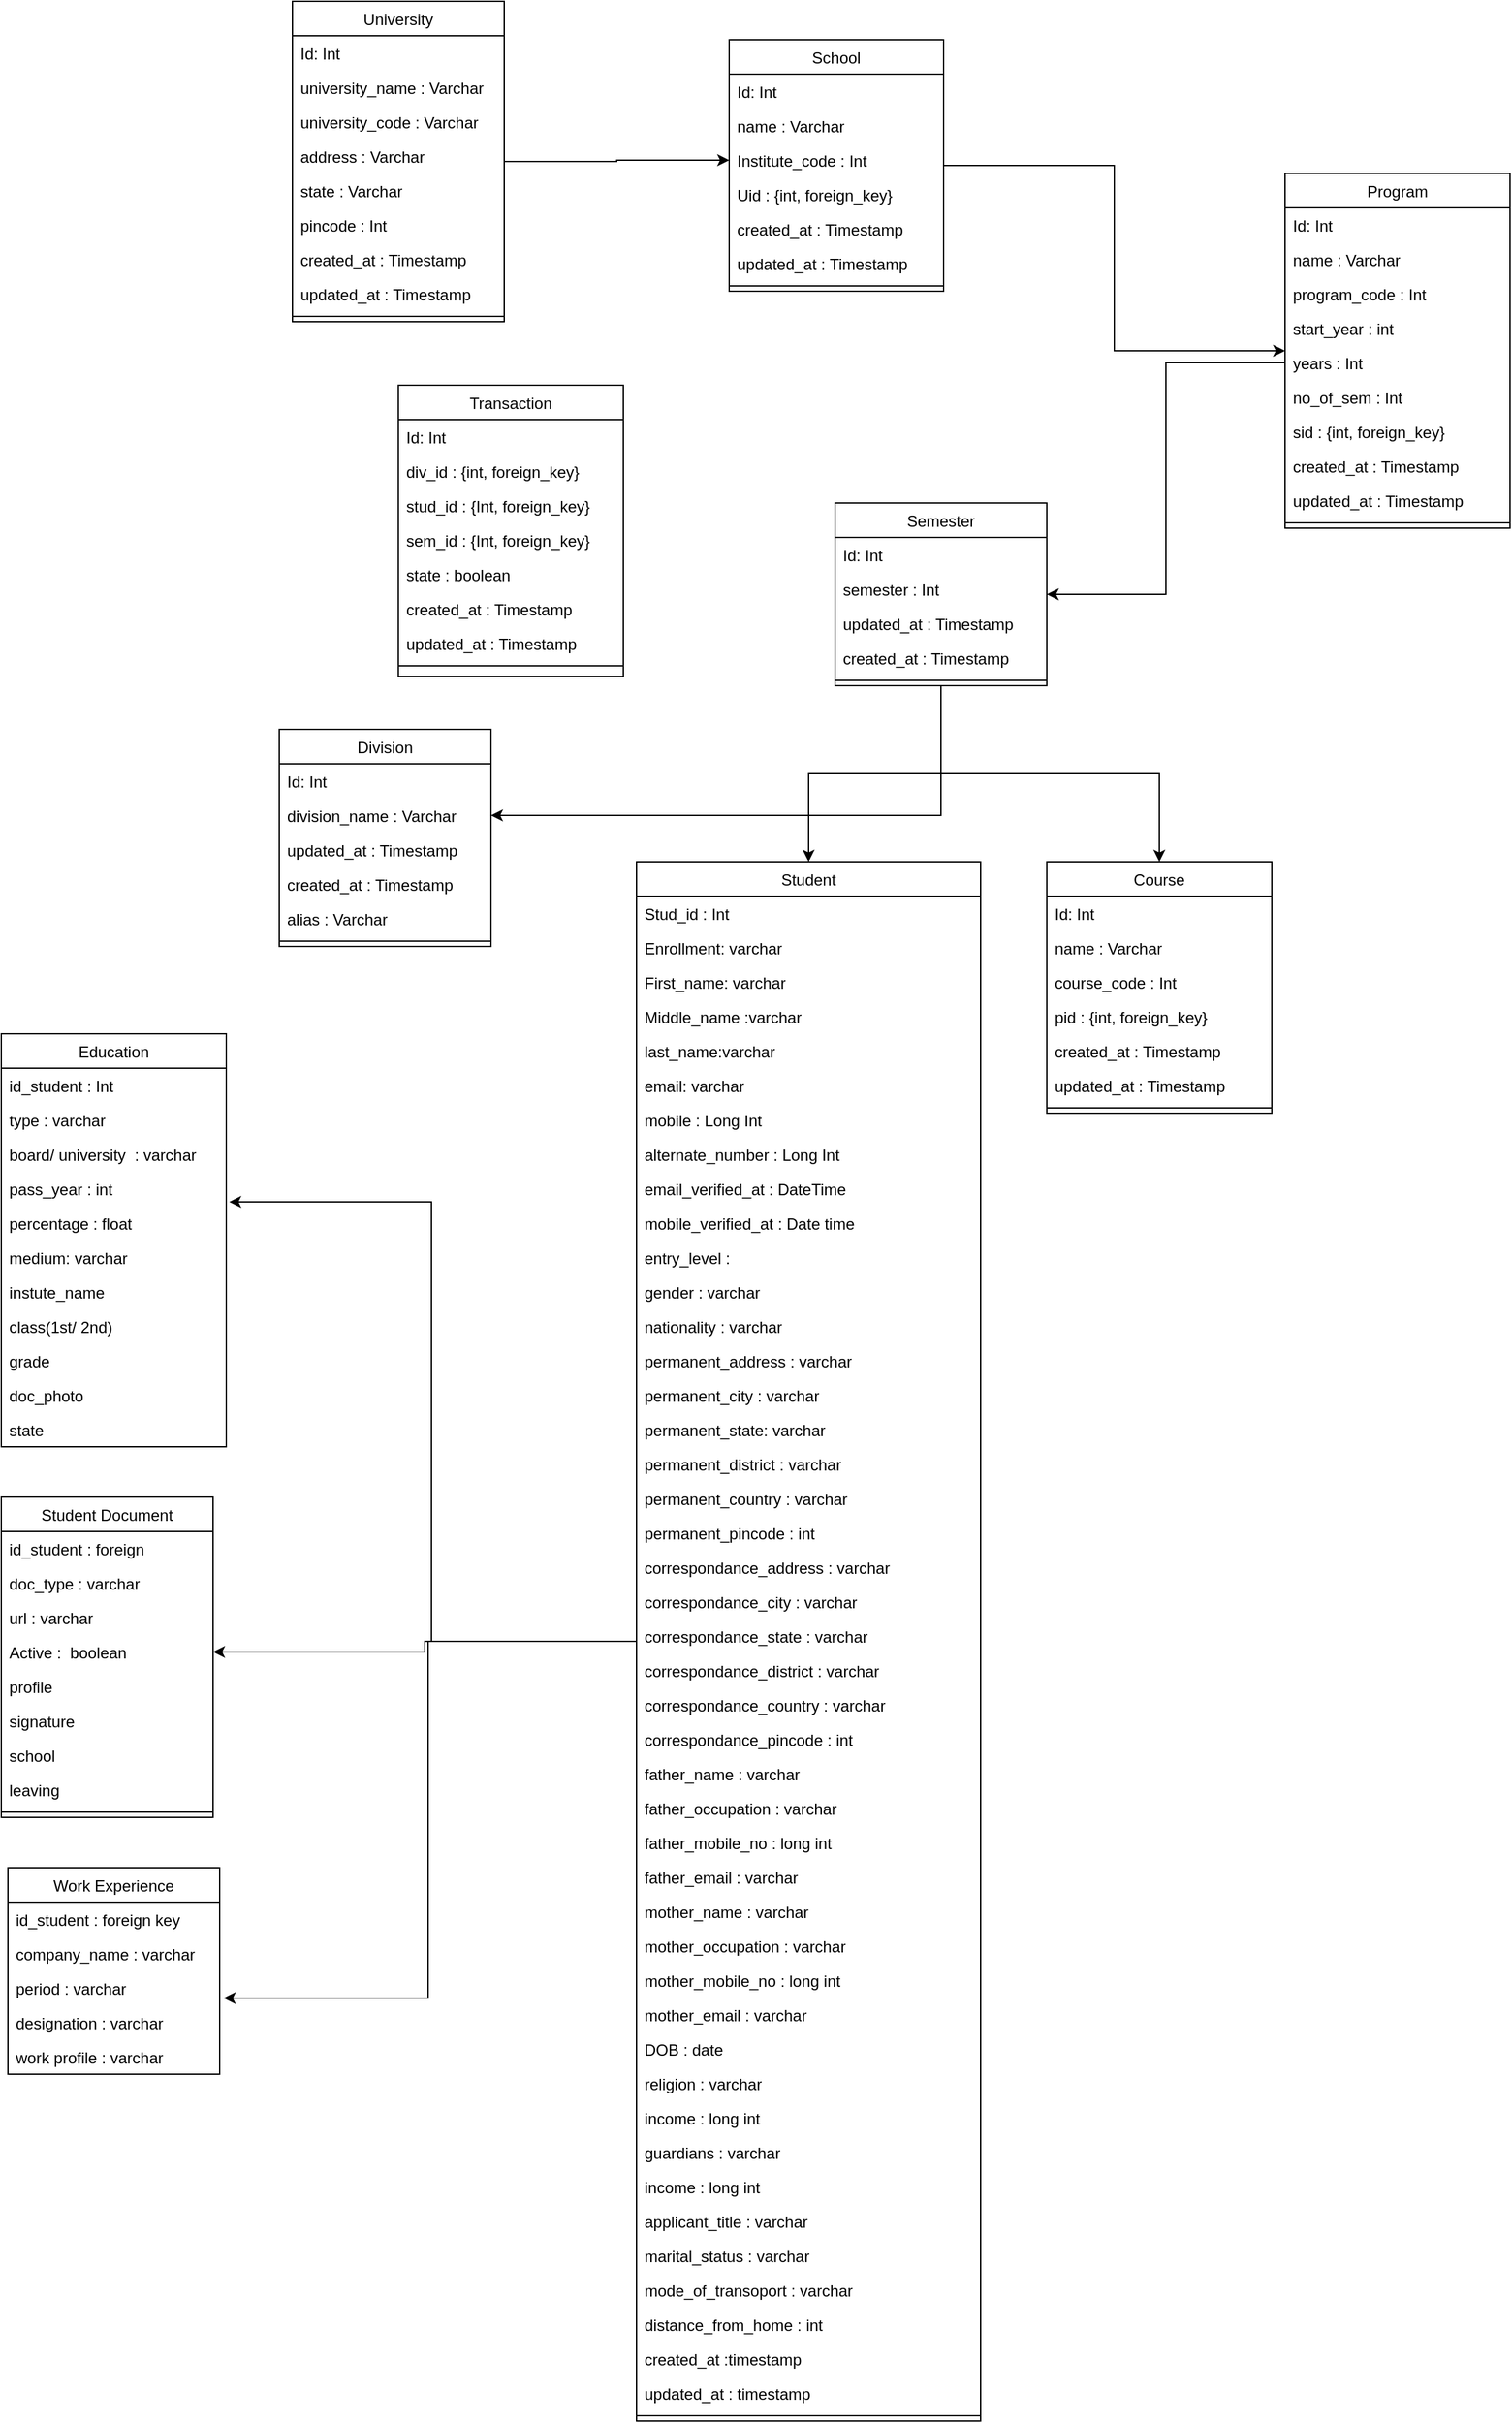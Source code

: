 <mxfile version="21.2.1" type="github">
  <diagram id="C5RBs43oDa-KdzZeNtuy" name="Page-1">
    <mxGraphModel dx="1932" dy="592" grid="1" gridSize="10" guides="1" tooltips="1" connect="1" arrows="1" fold="1" page="1" pageScale="1" pageWidth="827" pageHeight="1169" math="0" shadow="0">
      <root>
        <mxCell id="WIyWlLk6GJQsqaUBKTNV-0" />
        <mxCell id="WIyWlLk6GJQsqaUBKTNV-1" parent="WIyWlLk6GJQsqaUBKTNV-0" />
        <mxCell id="jzSBc3U49p7YeS92Y_gd-18" style="edgeStyle=orthogonalEdgeStyle;rounded=0;orthogonalLoop=1;jettySize=auto;html=1;entryX=0;entryY=0.5;entryDx=0;entryDy=0;" parent="WIyWlLk6GJQsqaUBKTNV-1" source="jzSBc3U49p7YeS92Y_gd-0" target="jzSBc3U49p7YeS92Y_gd-13" edge="1">
          <mxGeometry relative="1" as="geometry" />
        </mxCell>
        <mxCell id="jzSBc3U49p7YeS92Y_gd-0" value="University" style="swimlane;fontStyle=0;align=center;verticalAlign=top;childLayout=stackLayout;horizontal=1;startSize=26;horizontalStack=0;resizeParent=1;resizeLast=0;collapsible=1;marginBottom=0;rounded=0;shadow=0;strokeWidth=1;" parent="WIyWlLk6GJQsqaUBKTNV-1" vertex="1">
          <mxGeometry x="-10" y="60" width="160" height="242" as="geometry">
            <mxRectangle x="220" y="120" width="160" height="26" as="alternateBounds" />
          </mxGeometry>
        </mxCell>
        <mxCell id="jzSBc3U49p7YeS92Y_gd-1" value="Id: Int" style="text;align=left;verticalAlign=top;spacingLeft=4;spacingRight=4;overflow=hidden;rotatable=0;points=[[0,0.5],[1,0.5]];portConstraint=eastwest;" parent="jzSBc3U49p7YeS92Y_gd-0" vertex="1">
          <mxGeometry y="26" width="160" height="26" as="geometry" />
        </mxCell>
        <mxCell id="jzSBc3U49p7YeS92Y_gd-2" value="university_name : Varchar" style="text;align=left;verticalAlign=top;spacingLeft=4;spacingRight=4;overflow=hidden;rotatable=0;points=[[0,0.5],[1,0.5]];portConstraint=eastwest;rounded=0;shadow=0;html=0;" parent="jzSBc3U49p7YeS92Y_gd-0" vertex="1">
          <mxGeometry y="52" width="160" height="26" as="geometry" />
        </mxCell>
        <mxCell id="jzSBc3U49p7YeS92Y_gd-3" value="university_code : Varchar" style="text;align=left;verticalAlign=top;spacingLeft=4;spacingRight=4;overflow=hidden;rotatable=0;points=[[0,0.5],[1,0.5]];portConstraint=eastwest;rounded=0;shadow=0;html=0;" parent="jzSBc3U49p7YeS92Y_gd-0" vertex="1">
          <mxGeometry y="78" width="160" height="26" as="geometry" />
        </mxCell>
        <mxCell id="jzSBc3U49p7YeS92Y_gd-4" value="address : Varchar" style="text;align=left;verticalAlign=top;spacingLeft=4;spacingRight=4;overflow=hidden;rotatable=0;points=[[0,0.5],[1,0.5]];portConstraint=eastwest;rounded=0;shadow=0;html=0;" parent="jzSBc3U49p7YeS92Y_gd-0" vertex="1">
          <mxGeometry y="104" width="160" height="26" as="geometry" />
        </mxCell>
        <mxCell id="jzSBc3U49p7YeS92Y_gd-5" value="state : Varchar" style="text;align=left;verticalAlign=top;spacingLeft=4;spacingRight=4;overflow=hidden;rotatable=0;points=[[0,0.5],[1,0.5]];portConstraint=eastwest;" parent="jzSBc3U49p7YeS92Y_gd-0" vertex="1">
          <mxGeometry y="130" width="160" height="26" as="geometry" />
        </mxCell>
        <mxCell id="jzSBc3U49p7YeS92Y_gd-6" value="pincode : Int" style="text;align=left;verticalAlign=top;spacingLeft=4;spacingRight=4;overflow=hidden;rotatable=0;points=[[0,0.5],[1,0.5]];portConstraint=eastwest;" parent="jzSBc3U49p7YeS92Y_gd-0" vertex="1">
          <mxGeometry y="156" width="160" height="26" as="geometry" />
        </mxCell>
        <mxCell id="jzSBc3U49p7YeS92Y_gd-7" value="created_at : Timestamp " style="text;align=left;verticalAlign=top;spacingLeft=4;spacingRight=4;overflow=hidden;rotatable=0;points=[[0,0.5],[1,0.5]];portConstraint=eastwest;" parent="jzSBc3U49p7YeS92Y_gd-0" vertex="1">
          <mxGeometry y="182" width="160" height="26" as="geometry" />
        </mxCell>
        <mxCell id="jzSBc3U49p7YeS92Y_gd-8" value="updated_at : Timestamp" style="text;align=left;verticalAlign=top;spacingLeft=4;spacingRight=4;overflow=hidden;rotatable=0;points=[[0,0.5],[1,0.5]];portConstraint=eastwest;" parent="jzSBc3U49p7YeS92Y_gd-0" vertex="1">
          <mxGeometry y="208" width="160" height="26" as="geometry" />
        </mxCell>
        <mxCell id="jzSBc3U49p7YeS92Y_gd-9" value="" style="line;html=1;strokeWidth=1;align=left;verticalAlign=middle;spacingTop=-1;spacingLeft=3;spacingRight=3;rotatable=0;labelPosition=right;points=[];portConstraint=eastwest;" parent="jzSBc3U49p7YeS92Y_gd-0" vertex="1">
          <mxGeometry y="234" width="160" height="8" as="geometry" />
        </mxCell>
        <mxCell id="TAgKDu0aCl-Tujqc6xgf-10" style="edgeStyle=orthogonalEdgeStyle;rounded=0;orthogonalLoop=1;jettySize=auto;html=1;" parent="WIyWlLk6GJQsqaUBKTNV-1" source="jzSBc3U49p7YeS92Y_gd-10" target="jzSBc3U49p7YeS92Y_gd-28" edge="1">
          <mxGeometry relative="1" as="geometry" />
        </mxCell>
        <mxCell id="jzSBc3U49p7YeS92Y_gd-10" value="School" style="swimlane;fontStyle=0;align=center;verticalAlign=top;childLayout=stackLayout;horizontal=1;startSize=26;horizontalStack=0;resizeParent=1;resizeLast=0;collapsible=1;marginBottom=0;rounded=0;shadow=0;strokeWidth=1;" parent="WIyWlLk6GJQsqaUBKTNV-1" vertex="1">
          <mxGeometry x="320" y="89" width="162" height="190" as="geometry">
            <mxRectangle x="550" y="140" width="160" height="26" as="alternateBounds" />
          </mxGeometry>
        </mxCell>
        <mxCell id="jzSBc3U49p7YeS92Y_gd-11" value="Id: Int" style="text;align=left;verticalAlign=top;spacingLeft=4;spacingRight=4;overflow=hidden;rotatable=0;points=[[0,0.5],[1,0.5]];portConstraint=eastwest;" parent="jzSBc3U49p7YeS92Y_gd-10" vertex="1">
          <mxGeometry y="26" width="162" height="26" as="geometry" />
        </mxCell>
        <mxCell id="jzSBc3U49p7YeS92Y_gd-12" value="name : Varchar" style="text;align=left;verticalAlign=top;spacingLeft=4;spacingRight=4;overflow=hidden;rotatable=0;points=[[0,0.5],[1,0.5]];portConstraint=eastwest;rounded=0;shadow=0;html=0;" parent="jzSBc3U49p7YeS92Y_gd-10" vertex="1">
          <mxGeometry y="52" width="162" height="26" as="geometry" />
        </mxCell>
        <mxCell id="jzSBc3U49p7YeS92Y_gd-13" value="Institute_code : Int" style="text;align=left;verticalAlign=top;spacingLeft=4;spacingRight=4;overflow=hidden;rotatable=0;points=[[0,0.5],[1,0.5]];portConstraint=eastwest;rounded=0;shadow=0;html=0;" parent="jzSBc3U49p7YeS92Y_gd-10" vertex="1">
          <mxGeometry y="78" width="162" height="26" as="geometry" />
        </mxCell>
        <mxCell id="jzSBc3U49p7YeS92Y_gd-14" value="Uid : {int, foreign_key}" style="text;align=left;verticalAlign=top;spacingLeft=4;spacingRight=4;overflow=hidden;rotatable=0;points=[[0,0.5],[1,0.5]];portConstraint=eastwest;rounded=0;shadow=0;html=0;" parent="jzSBc3U49p7YeS92Y_gd-10" vertex="1">
          <mxGeometry y="104" width="162" height="26" as="geometry" />
        </mxCell>
        <mxCell id="jzSBc3U49p7YeS92Y_gd-15" value="created_at : Timestamp" style="text;align=left;verticalAlign=top;spacingLeft=4;spacingRight=4;overflow=hidden;rotatable=0;points=[[0,0.5],[1,0.5]];portConstraint=eastwest;rounded=0;shadow=0;html=0;" parent="jzSBc3U49p7YeS92Y_gd-10" vertex="1">
          <mxGeometry y="130" width="162" height="26" as="geometry" />
        </mxCell>
        <mxCell id="jzSBc3U49p7YeS92Y_gd-16" value="updated_at : Timestamp" style="text;align=left;verticalAlign=top;spacingLeft=4;spacingRight=4;overflow=hidden;rotatable=0;points=[[0,0.5],[1,0.5]];portConstraint=eastwest;rounded=0;shadow=0;html=0;" parent="jzSBc3U49p7YeS92Y_gd-10" vertex="1">
          <mxGeometry y="156" width="162" height="26" as="geometry" />
        </mxCell>
        <mxCell id="jzSBc3U49p7YeS92Y_gd-17" value="" style="line;html=1;strokeWidth=1;align=left;verticalAlign=middle;spacingTop=-1;spacingLeft=3;spacingRight=3;rotatable=0;labelPosition=right;points=[];portConstraint=eastwest;" parent="jzSBc3U49p7YeS92Y_gd-10" vertex="1">
          <mxGeometry y="182" width="162" height="8" as="geometry" />
        </mxCell>
        <mxCell id="jzSBc3U49p7YeS92Y_gd-28" value="Program" style="swimlane;fontStyle=0;align=center;verticalAlign=top;childLayout=stackLayout;horizontal=1;startSize=26;horizontalStack=0;resizeParent=1;resizeLast=0;collapsible=1;marginBottom=0;rounded=0;shadow=0;strokeWidth=1;" parent="WIyWlLk6GJQsqaUBKTNV-1" vertex="1">
          <mxGeometry x="740" y="190" width="170" height="268" as="geometry">
            <mxRectangle x="550" y="140" width="160" height="26" as="alternateBounds" />
          </mxGeometry>
        </mxCell>
        <mxCell id="jzSBc3U49p7YeS92Y_gd-29" value="Id: Int" style="text;align=left;verticalAlign=top;spacingLeft=4;spacingRight=4;overflow=hidden;rotatable=0;points=[[0,0.5],[1,0.5]];portConstraint=eastwest;" parent="jzSBc3U49p7YeS92Y_gd-28" vertex="1">
          <mxGeometry y="26" width="170" height="26" as="geometry" />
        </mxCell>
        <mxCell id="jzSBc3U49p7YeS92Y_gd-30" value="name : Varchar" style="text;align=left;verticalAlign=top;spacingLeft=4;spacingRight=4;overflow=hidden;rotatable=0;points=[[0,0.5],[1,0.5]];portConstraint=eastwest;rounded=0;shadow=0;html=0;" parent="jzSBc3U49p7YeS92Y_gd-28" vertex="1">
          <mxGeometry y="52" width="170" height="26" as="geometry" />
        </mxCell>
        <mxCell id="jzSBc3U49p7YeS92Y_gd-31" value="program_code : Int" style="text;align=left;verticalAlign=top;spacingLeft=4;spacingRight=4;overflow=hidden;rotatable=0;points=[[0,0.5],[1,0.5]];portConstraint=eastwest;rounded=0;shadow=0;html=0;" parent="jzSBc3U49p7YeS92Y_gd-28" vertex="1">
          <mxGeometry y="78" width="170" height="26" as="geometry" />
        </mxCell>
        <mxCell id="TAgKDu0aCl-Tujqc6xgf-11" value="start_year : int" style="text;align=left;verticalAlign=top;spacingLeft=4;spacingRight=4;overflow=hidden;rotatable=0;points=[[0,0.5],[1,0.5]];portConstraint=eastwest;rounded=0;shadow=0;html=0;" parent="jzSBc3U49p7YeS92Y_gd-28" vertex="1">
          <mxGeometry y="104" width="170" height="26" as="geometry" />
        </mxCell>
        <mxCell id="jzSBc3U49p7YeS92Y_gd-37" value="years : Int" style="text;align=left;verticalAlign=top;spacingLeft=4;spacingRight=4;overflow=hidden;rotatable=0;points=[[0,0.5],[1,0.5]];portConstraint=eastwest;rounded=0;shadow=0;html=0;" parent="jzSBc3U49p7YeS92Y_gd-28" vertex="1">
          <mxGeometry y="130" width="170" height="26" as="geometry" />
        </mxCell>
        <mxCell id="jzSBc3U49p7YeS92Y_gd-32" value="no_of_sem : Int" style="text;align=left;verticalAlign=top;spacingLeft=4;spacingRight=4;overflow=hidden;rotatable=0;points=[[0,0.5],[1,0.5]];portConstraint=eastwest;rounded=0;shadow=0;html=0;" parent="jzSBc3U49p7YeS92Y_gd-28" vertex="1">
          <mxGeometry y="156" width="170" height="26" as="geometry" />
        </mxCell>
        <mxCell id="jzSBc3U49p7YeS92Y_gd-33" value="sid : {int, foreign_key}" style="text;align=left;verticalAlign=top;spacingLeft=4;spacingRight=4;overflow=hidden;rotatable=0;points=[[0,0.5],[1,0.5]];portConstraint=eastwest;rounded=0;shadow=0;html=0;" parent="jzSBc3U49p7YeS92Y_gd-28" vertex="1">
          <mxGeometry y="182" width="170" height="26" as="geometry" />
        </mxCell>
        <mxCell id="jzSBc3U49p7YeS92Y_gd-34" value="created_at : Timestamp" style="text;align=left;verticalAlign=top;spacingLeft=4;spacingRight=4;overflow=hidden;rotatable=0;points=[[0,0.5],[1,0.5]];portConstraint=eastwest;rounded=0;shadow=0;html=0;" parent="jzSBc3U49p7YeS92Y_gd-28" vertex="1">
          <mxGeometry y="208" width="170" height="26" as="geometry" />
        </mxCell>
        <mxCell id="jzSBc3U49p7YeS92Y_gd-35" value="updated_at : Timestamp" style="text;align=left;verticalAlign=top;spacingLeft=4;spacingRight=4;overflow=hidden;rotatable=0;points=[[0,0.5],[1,0.5]];portConstraint=eastwest;rounded=0;shadow=0;html=0;" parent="jzSBc3U49p7YeS92Y_gd-28" vertex="1">
          <mxGeometry y="234" width="170" height="26" as="geometry" />
        </mxCell>
        <mxCell id="jzSBc3U49p7YeS92Y_gd-36" value="" style="line;html=1;strokeWidth=1;align=left;verticalAlign=middle;spacingTop=-1;spacingLeft=3;spacingRight=3;rotatable=0;labelPosition=right;points=[];portConstraint=eastwest;" parent="jzSBc3U49p7YeS92Y_gd-28" vertex="1">
          <mxGeometry y="260" width="170" height="8" as="geometry" />
        </mxCell>
        <mxCell id="jzSBc3U49p7YeS92Y_gd-51" style="edgeStyle=orthogonalEdgeStyle;rounded=0;orthogonalLoop=1;jettySize=auto;html=1;entryX=1;entryY=0.5;entryDx=0;entryDy=0;" parent="WIyWlLk6GJQsqaUBKTNV-1" source="jzSBc3U49p7YeS92Y_gd-39" target="jzSBc3U49p7YeS92Y_gd-47" edge="1">
          <mxGeometry relative="1" as="geometry" />
        </mxCell>
        <mxCell id="jzSBc3U49p7YeS92Y_gd-63" style="edgeStyle=orthogonalEdgeStyle;rounded=0;orthogonalLoop=1;jettySize=auto;html=1;" parent="WIyWlLk6GJQsqaUBKTNV-1" source="jzSBc3U49p7YeS92Y_gd-39" target="jzSBc3U49p7YeS92Y_gd-52" edge="1">
          <mxGeometry relative="1" as="geometry" />
        </mxCell>
        <mxCell id="jzSBc3U49p7YeS92Y_gd-65" style="edgeStyle=orthogonalEdgeStyle;rounded=0;orthogonalLoop=1;jettySize=auto;html=1;entryX=0.5;entryY=0;entryDx=0;entryDy=0;" parent="WIyWlLk6GJQsqaUBKTNV-1" source="jzSBc3U49p7YeS92Y_gd-39" target="jzSBc3U49p7YeS92Y_gd-54" edge="1">
          <mxGeometry relative="1" as="geometry" />
        </mxCell>
        <mxCell id="jzSBc3U49p7YeS92Y_gd-39" value="Semester" style="swimlane;fontStyle=0;align=center;verticalAlign=top;childLayout=stackLayout;horizontal=1;startSize=26;horizontalStack=0;resizeParent=1;resizeLast=0;collapsible=1;marginBottom=0;rounded=0;shadow=0;strokeWidth=1;" parent="WIyWlLk6GJQsqaUBKTNV-1" vertex="1">
          <mxGeometry x="400" y="439" width="160" height="138" as="geometry">
            <mxRectangle x="550" y="140" width="160" height="26" as="alternateBounds" />
          </mxGeometry>
        </mxCell>
        <mxCell id="jzSBc3U49p7YeS92Y_gd-40" value="Id: Int" style="text;align=left;verticalAlign=top;spacingLeft=4;spacingRight=4;overflow=hidden;rotatable=0;points=[[0,0.5],[1,0.5]];portConstraint=eastwest;" parent="jzSBc3U49p7YeS92Y_gd-39" vertex="1">
          <mxGeometry y="26" width="160" height="26" as="geometry" />
        </mxCell>
        <mxCell id="jzSBc3U49p7YeS92Y_gd-41" value="semester : Int" style="text;align=left;verticalAlign=top;spacingLeft=4;spacingRight=4;overflow=hidden;rotatable=0;points=[[0,0.5],[1,0.5]];portConstraint=eastwest;rounded=0;shadow=0;html=0;" parent="jzSBc3U49p7YeS92Y_gd-39" vertex="1">
          <mxGeometry y="52" width="160" height="26" as="geometry" />
        </mxCell>
        <mxCell id="jzSBc3U49p7YeS92Y_gd-42" value="updated_at : Timestamp" style="text;align=left;verticalAlign=top;spacingLeft=4;spacingRight=4;overflow=hidden;rotatable=0;points=[[0,0.5],[1,0.5]];portConstraint=eastwest;rounded=0;shadow=0;html=0;" parent="jzSBc3U49p7YeS92Y_gd-39" vertex="1">
          <mxGeometry y="78" width="160" height="26" as="geometry" />
        </mxCell>
        <mxCell id="jzSBc3U49p7YeS92Y_gd-43" value="created_at : Timestamp" style="text;align=left;verticalAlign=top;spacingLeft=4;spacingRight=4;overflow=hidden;rotatable=0;points=[[0,0.5],[1,0.5]];portConstraint=eastwest;rounded=0;shadow=0;html=0;" parent="jzSBc3U49p7YeS92Y_gd-39" vertex="1">
          <mxGeometry y="104" width="160" height="26" as="geometry" />
        </mxCell>
        <mxCell id="jzSBc3U49p7YeS92Y_gd-44" value="" style="line;html=1;strokeWidth=1;align=left;verticalAlign=middle;spacingTop=-1;spacingLeft=3;spacingRight=3;rotatable=0;labelPosition=right;points=[];portConstraint=eastwest;" parent="jzSBc3U49p7YeS92Y_gd-39" vertex="1">
          <mxGeometry y="130" width="160" height="8" as="geometry" />
        </mxCell>
        <mxCell id="jzSBc3U49p7YeS92Y_gd-45" value="Division" style="swimlane;fontStyle=0;align=center;verticalAlign=top;childLayout=stackLayout;horizontal=1;startSize=26;horizontalStack=0;resizeParent=1;resizeLast=0;collapsible=1;marginBottom=0;rounded=0;shadow=0;strokeWidth=1;" parent="WIyWlLk6GJQsqaUBKTNV-1" vertex="1">
          <mxGeometry x="-20" y="610" width="160" height="164" as="geometry">
            <mxRectangle x="550" y="140" width="160" height="26" as="alternateBounds" />
          </mxGeometry>
        </mxCell>
        <mxCell id="jzSBc3U49p7YeS92Y_gd-46" value="Id: Int" style="text;align=left;verticalAlign=top;spacingLeft=4;spacingRight=4;overflow=hidden;rotatable=0;points=[[0,0.5],[1,0.5]];portConstraint=eastwest;" parent="jzSBc3U49p7YeS92Y_gd-45" vertex="1">
          <mxGeometry y="26" width="160" height="26" as="geometry" />
        </mxCell>
        <mxCell id="jzSBc3U49p7YeS92Y_gd-47" value="division_name : Varchar" style="text;align=left;verticalAlign=top;spacingLeft=4;spacingRight=4;overflow=hidden;rotatable=0;points=[[0,0.5],[1,0.5]];portConstraint=eastwest;rounded=0;shadow=0;html=0;" parent="jzSBc3U49p7YeS92Y_gd-45" vertex="1">
          <mxGeometry y="52" width="160" height="26" as="geometry" />
        </mxCell>
        <mxCell id="jzSBc3U49p7YeS92Y_gd-76" value="updated_at : Timestamp" style="text;align=left;verticalAlign=top;spacingLeft=4;spacingRight=4;overflow=hidden;rotatable=0;points=[[0,0.5],[1,0.5]];portConstraint=eastwest;rounded=0;shadow=0;html=0;" parent="jzSBc3U49p7YeS92Y_gd-45" vertex="1">
          <mxGeometry y="78" width="160" height="26" as="geometry" />
        </mxCell>
        <mxCell id="jzSBc3U49p7YeS92Y_gd-77" value="created_at : Timestamp" style="text;align=left;verticalAlign=top;spacingLeft=4;spacingRight=4;overflow=hidden;rotatable=0;points=[[0,0.5],[1,0.5]];portConstraint=eastwest;rounded=0;shadow=0;html=0;" parent="jzSBc3U49p7YeS92Y_gd-45" vertex="1">
          <mxGeometry y="104" width="160" height="26" as="geometry" />
        </mxCell>
        <mxCell id="jzSBc3U49p7YeS92Y_gd-48" value="alias : Varchar" style="text;align=left;verticalAlign=top;spacingLeft=4;spacingRight=4;overflow=hidden;rotatable=0;points=[[0,0.5],[1,0.5]];portConstraint=eastwest;rounded=0;shadow=0;html=0;" parent="jzSBc3U49p7YeS92Y_gd-45" vertex="1">
          <mxGeometry y="130" width="160" height="26" as="geometry" />
        </mxCell>
        <mxCell id="jzSBc3U49p7YeS92Y_gd-49" value="" style="line;html=1;strokeWidth=1;align=left;verticalAlign=middle;spacingTop=-1;spacingLeft=3;spacingRight=3;rotatable=0;labelPosition=right;points=[];portConstraint=eastwest;" parent="jzSBc3U49p7YeS92Y_gd-45" vertex="1">
          <mxGeometry y="156" width="160" height="8" as="geometry" />
        </mxCell>
        <mxCell id="jzSBc3U49p7YeS92Y_gd-50" style="edgeStyle=orthogonalEdgeStyle;rounded=0;orthogonalLoop=1;jettySize=auto;html=1;entryX=1;entryY=0.5;entryDx=0;entryDy=0;" parent="WIyWlLk6GJQsqaUBKTNV-1" source="jzSBc3U49p7YeS92Y_gd-37" target="jzSBc3U49p7YeS92Y_gd-39" edge="1">
          <mxGeometry relative="1" as="geometry" />
        </mxCell>
        <mxCell id="6MBcvfhvLeCp4qetDk-J-32" style="edgeStyle=orthogonalEdgeStyle;rounded=0;orthogonalLoop=1;jettySize=auto;html=1;entryX=1;entryY=0.5;entryDx=0;entryDy=0;" edge="1" parent="WIyWlLk6GJQsqaUBKTNV-1" source="jzSBc3U49p7YeS92Y_gd-52" target="6MBcvfhvLeCp4qetDk-J-4">
          <mxGeometry relative="1" as="geometry" />
        </mxCell>
        <mxCell id="6MBcvfhvLeCp4qetDk-J-33" style="edgeStyle=orthogonalEdgeStyle;rounded=0;orthogonalLoop=1;jettySize=auto;html=1;entryX=1.019;entryY=-0.212;entryDx=0;entryDy=0;entryPerimeter=0;" edge="1" parent="WIyWlLk6GJQsqaUBKTNV-1" source="jzSBc3U49p7YeS92Y_gd-52" target="6MBcvfhvLeCp4qetDk-J-25">
          <mxGeometry relative="1" as="geometry">
            <mxPoint x="-30" y="1550" as="targetPoint" />
          </mxGeometry>
        </mxCell>
        <mxCell id="6MBcvfhvLeCp4qetDk-J-34" style="edgeStyle=orthogonalEdgeStyle;rounded=0;orthogonalLoop=1;jettySize=auto;html=1;entryX=1.013;entryY=-0.115;entryDx=0;entryDy=0;entryPerimeter=0;" edge="1" parent="WIyWlLk6GJQsqaUBKTNV-1" source="jzSBc3U49p7YeS92Y_gd-52" target="6MBcvfhvLeCp4qetDk-J-15">
          <mxGeometry relative="1" as="geometry" />
        </mxCell>
        <mxCell id="jzSBc3U49p7YeS92Y_gd-52" value="Student" style="swimlane;fontStyle=0;align=center;verticalAlign=top;childLayout=stackLayout;horizontal=1;startSize=26;horizontalStack=0;resizeParent=1;resizeLast=0;collapsible=1;marginBottom=0;rounded=0;shadow=0;strokeWidth=1;" parent="WIyWlLk6GJQsqaUBKTNV-1" vertex="1">
          <mxGeometry x="250" y="710" width="260" height="1178" as="geometry">
            <mxRectangle x="550" y="140" width="160" height="26" as="alternateBounds" />
          </mxGeometry>
        </mxCell>
        <mxCell id="jzSBc3U49p7YeS92Y_gd-59" value="Stud_id : Int " style="text;align=left;verticalAlign=top;spacingLeft=4;spacingRight=4;overflow=hidden;rotatable=0;points=[[0,0.5],[1,0.5]];portConstraint=eastwest;rounded=0;shadow=0;html=0;" parent="jzSBc3U49p7YeS92Y_gd-52" vertex="1">
          <mxGeometry y="26" width="260" height="26" as="geometry" />
        </mxCell>
        <mxCell id="TAgKDu0aCl-Tujqc6xgf-12" value="Enrollment: varchar" style="text;align=left;verticalAlign=top;spacingLeft=4;spacingRight=4;overflow=hidden;rotatable=0;points=[[0,0.5],[1,0.5]];portConstraint=eastwest;rounded=0;shadow=0;html=0;" parent="jzSBc3U49p7YeS92Y_gd-52" vertex="1">
          <mxGeometry y="52" width="260" height="26" as="geometry" />
        </mxCell>
        <mxCell id="TAgKDu0aCl-Tujqc6xgf-13" value="First_name: varchar" style="text;align=left;verticalAlign=top;spacingLeft=4;spacingRight=4;overflow=hidden;rotatable=0;points=[[0,0.5],[1,0.5]];portConstraint=eastwest;rounded=0;shadow=0;html=0;" parent="jzSBc3U49p7YeS92Y_gd-52" vertex="1">
          <mxGeometry y="78" width="260" height="26" as="geometry" />
        </mxCell>
        <mxCell id="TAgKDu0aCl-Tujqc6xgf-19" value="Middle_name :varchar" style="text;align=left;verticalAlign=top;spacingLeft=4;spacingRight=4;overflow=hidden;rotatable=0;points=[[0,0.5],[1,0.5]];portConstraint=eastwest;rounded=0;shadow=0;html=0;" parent="jzSBc3U49p7YeS92Y_gd-52" vertex="1">
          <mxGeometry y="104" width="260" height="26" as="geometry" />
        </mxCell>
        <mxCell id="TAgKDu0aCl-Tujqc6xgf-20" value="last_name:varchar" style="text;align=left;verticalAlign=top;spacingLeft=4;spacingRight=4;overflow=hidden;rotatable=0;points=[[0,0.5],[1,0.5]];portConstraint=eastwest;rounded=0;shadow=0;html=0;" parent="jzSBc3U49p7YeS92Y_gd-52" vertex="1">
          <mxGeometry y="130" width="260" height="26" as="geometry" />
        </mxCell>
        <mxCell id="TAgKDu0aCl-Tujqc6xgf-21" value="email: varchar" style="text;align=left;verticalAlign=top;spacingLeft=4;spacingRight=4;overflow=hidden;rotatable=0;points=[[0,0.5],[1,0.5]];portConstraint=eastwest;rounded=0;shadow=0;html=0;" parent="jzSBc3U49p7YeS92Y_gd-52" vertex="1">
          <mxGeometry y="156" width="260" height="26" as="geometry" />
        </mxCell>
        <mxCell id="TAgKDu0aCl-Tujqc6xgf-24" value="mobile : Long Int" style="text;align=left;verticalAlign=top;spacingLeft=4;spacingRight=4;overflow=hidden;rotatable=0;points=[[0,0.5],[1,0.5]];portConstraint=eastwest;rounded=0;shadow=0;html=0;" parent="jzSBc3U49p7YeS92Y_gd-52" vertex="1">
          <mxGeometry y="182" width="260" height="26" as="geometry" />
        </mxCell>
        <mxCell id="TAgKDu0aCl-Tujqc6xgf-22" value="alternate_number : Long Int" style="text;align=left;verticalAlign=top;spacingLeft=4;spacingRight=4;overflow=hidden;rotatable=0;points=[[0,0.5],[1,0.5]];portConstraint=eastwest;rounded=0;shadow=0;html=0;" parent="jzSBc3U49p7YeS92Y_gd-52" vertex="1">
          <mxGeometry y="208" width="260" height="26" as="geometry" />
        </mxCell>
        <mxCell id="TAgKDu0aCl-Tujqc6xgf-25" value="email_verified_at : DateTime" style="text;align=left;verticalAlign=top;spacingLeft=4;spacingRight=4;overflow=hidden;rotatable=0;points=[[0,0.5],[1,0.5]];portConstraint=eastwest;rounded=0;shadow=0;html=0;" parent="jzSBc3U49p7YeS92Y_gd-52" vertex="1">
          <mxGeometry y="234" width="260" height="26" as="geometry" />
        </mxCell>
        <mxCell id="TAgKDu0aCl-Tujqc6xgf-26" value="mobile_verified_at : Date time" style="text;align=left;verticalAlign=top;spacingLeft=4;spacingRight=4;overflow=hidden;rotatable=0;points=[[0,0.5],[1,0.5]];portConstraint=eastwest;rounded=0;shadow=0;html=0;" parent="jzSBc3U49p7YeS92Y_gd-52" vertex="1">
          <mxGeometry y="260" width="260" height="26" as="geometry" />
        </mxCell>
        <mxCell id="TAgKDu0aCl-Tujqc6xgf-28" value="entry_level : " style="text;align=left;verticalAlign=top;spacingLeft=4;spacingRight=4;overflow=hidden;rotatable=0;points=[[0,0.5],[1,0.5]];portConstraint=eastwest;rounded=0;shadow=0;html=0;" parent="jzSBc3U49p7YeS92Y_gd-52" vertex="1">
          <mxGeometry y="286" width="260" height="26" as="geometry" />
        </mxCell>
        <mxCell id="TAgKDu0aCl-Tujqc6xgf-27" value="gender : varchar" style="text;align=left;verticalAlign=top;spacingLeft=4;spacingRight=4;overflow=hidden;rotatable=0;points=[[0,0.5],[1,0.5]];portConstraint=eastwest;rounded=0;shadow=0;html=0;" parent="jzSBc3U49p7YeS92Y_gd-52" vertex="1">
          <mxGeometry y="312" width="260" height="26" as="geometry" />
        </mxCell>
        <mxCell id="TAgKDu0aCl-Tujqc6xgf-29" value="nationality : varchar" style="text;align=left;verticalAlign=top;spacingLeft=4;spacingRight=4;overflow=hidden;rotatable=0;points=[[0,0.5],[1,0.5]];portConstraint=eastwest;rounded=0;shadow=0;html=0;" parent="jzSBc3U49p7YeS92Y_gd-52" vertex="1">
          <mxGeometry y="338" width="260" height="26" as="geometry" />
        </mxCell>
        <mxCell id="TAgKDu0aCl-Tujqc6xgf-30" value="permanent_address : varchar" style="text;align=left;verticalAlign=top;spacingLeft=4;spacingRight=4;overflow=hidden;rotatable=0;points=[[0,0.5],[1,0.5]];portConstraint=eastwest;rounded=0;shadow=0;html=0;" parent="jzSBc3U49p7YeS92Y_gd-52" vertex="1">
          <mxGeometry y="364" width="260" height="26" as="geometry" />
        </mxCell>
        <mxCell id="TAgKDu0aCl-Tujqc6xgf-32" value="permanent_city : varchar" style="text;align=left;verticalAlign=top;spacingLeft=4;spacingRight=4;overflow=hidden;rotatable=0;points=[[0,0.5],[1,0.5]];portConstraint=eastwest;rounded=0;shadow=0;html=0;" parent="jzSBc3U49p7YeS92Y_gd-52" vertex="1">
          <mxGeometry y="390" width="260" height="26" as="geometry" />
        </mxCell>
        <mxCell id="TAgKDu0aCl-Tujqc6xgf-31" value="permanent_state: varchar" style="text;align=left;verticalAlign=top;spacingLeft=4;spacingRight=4;overflow=hidden;rotatable=0;points=[[0,0.5],[1,0.5]];portConstraint=eastwest;rounded=0;shadow=0;html=0;" parent="jzSBc3U49p7YeS92Y_gd-52" vertex="1">
          <mxGeometry y="416" width="260" height="26" as="geometry" />
        </mxCell>
        <mxCell id="TAgKDu0aCl-Tujqc6xgf-33" value="permanent_district : varchar" style="text;align=left;verticalAlign=top;spacingLeft=4;spacingRight=4;overflow=hidden;rotatable=0;points=[[0,0.5],[1,0.5]];portConstraint=eastwest;rounded=0;shadow=0;html=0;" parent="jzSBc3U49p7YeS92Y_gd-52" vertex="1">
          <mxGeometry y="442" width="260" height="26" as="geometry" />
        </mxCell>
        <mxCell id="TAgKDu0aCl-Tujqc6xgf-34" value="permanent_country : varchar" style="text;align=left;verticalAlign=top;spacingLeft=4;spacingRight=4;overflow=hidden;rotatable=0;points=[[0,0.5],[1,0.5]];portConstraint=eastwest;rounded=0;shadow=0;html=0;" parent="jzSBc3U49p7YeS92Y_gd-52" vertex="1">
          <mxGeometry y="468" width="260" height="26" as="geometry" />
        </mxCell>
        <mxCell id="TAgKDu0aCl-Tujqc6xgf-35" value="permanent_pincode : int" style="text;align=left;verticalAlign=top;spacingLeft=4;spacingRight=4;overflow=hidden;rotatable=0;points=[[0,0.5],[1,0.5]];portConstraint=eastwest;rounded=0;shadow=0;html=0;" parent="jzSBc3U49p7YeS92Y_gd-52" vertex="1">
          <mxGeometry y="494" width="260" height="26" as="geometry" />
        </mxCell>
        <mxCell id="TAgKDu0aCl-Tujqc6xgf-36" value="correspondance_address : varchar" style="text;align=left;verticalAlign=top;spacingLeft=4;spacingRight=4;overflow=hidden;rotatable=0;points=[[0,0.5],[1,0.5]];portConstraint=eastwest;rounded=0;shadow=0;html=0;" parent="jzSBc3U49p7YeS92Y_gd-52" vertex="1">
          <mxGeometry y="520" width="260" height="26" as="geometry" />
        </mxCell>
        <mxCell id="TAgKDu0aCl-Tujqc6xgf-38" value="correspondance_city : varchar" style="text;align=left;verticalAlign=top;spacingLeft=4;spacingRight=4;overflow=hidden;rotatable=0;points=[[0,0.5],[1,0.5]];portConstraint=eastwest;rounded=0;shadow=0;html=0;" parent="jzSBc3U49p7YeS92Y_gd-52" vertex="1">
          <mxGeometry y="546" width="260" height="26" as="geometry" />
        </mxCell>
        <mxCell id="TAgKDu0aCl-Tujqc6xgf-39" value="correspondance_state : varchar" style="text;align=left;verticalAlign=top;spacingLeft=4;spacingRight=4;overflow=hidden;rotatable=0;points=[[0,0.5],[1,0.5]];portConstraint=eastwest;rounded=0;shadow=0;html=0;" parent="jzSBc3U49p7YeS92Y_gd-52" vertex="1">
          <mxGeometry y="572" width="260" height="26" as="geometry" />
        </mxCell>
        <mxCell id="TAgKDu0aCl-Tujqc6xgf-40" value="correspondance_district : varchar" style="text;align=left;verticalAlign=top;spacingLeft=4;spacingRight=4;overflow=hidden;rotatable=0;points=[[0,0.5],[1,0.5]];portConstraint=eastwest;rounded=0;shadow=0;html=0;" parent="jzSBc3U49p7YeS92Y_gd-52" vertex="1">
          <mxGeometry y="598" width="260" height="26" as="geometry" />
        </mxCell>
        <mxCell id="TAgKDu0aCl-Tujqc6xgf-41" value="correspondance_country : varchar" style="text;align=left;verticalAlign=top;spacingLeft=4;spacingRight=4;overflow=hidden;rotatable=0;points=[[0,0.5],[1,0.5]];portConstraint=eastwest;rounded=0;shadow=0;html=0;" parent="jzSBc3U49p7YeS92Y_gd-52" vertex="1">
          <mxGeometry y="624" width="260" height="26" as="geometry" />
        </mxCell>
        <mxCell id="TAgKDu0aCl-Tujqc6xgf-42" value="correspondance_pincode : int" style="text;align=left;verticalAlign=top;spacingLeft=4;spacingRight=4;overflow=hidden;rotatable=0;points=[[0,0.5],[1,0.5]];portConstraint=eastwest;rounded=0;shadow=0;html=0;" parent="jzSBc3U49p7YeS92Y_gd-52" vertex="1">
          <mxGeometry y="650" width="260" height="26" as="geometry" />
        </mxCell>
        <mxCell id="TAgKDu0aCl-Tujqc6xgf-43" value="father_name : varchar" style="text;align=left;verticalAlign=top;spacingLeft=4;spacingRight=4;overflow=hidden;rotatable=0;points=[[0,0.5],[1,0.5]];portConstraint=eastwest;rounded=0;shadow=0;html=0;" parent="jzSBc3U49p7YeS92Y_gd-52" vertex="1">
          <mxGeometry y="676" width="260" height="26" as="geometry" />
        </mxCell>
        <mxCell id="TAgKDu0aCl-Tujqc6xgf-44" value="father_occupation : varchar" style="text;align=left;verticalAlign=top;spacingLeft=4;spacingRight=4;overflow=hidden;rotatable=0;points=[[0,0.5],[1,0.5]];portConstraint=eastwest;rounded=0;shadow=0;html=0;" parent="jzSBc3U49p7YeS92Y_gd-52" vertex="1">
          <mxGeometry y="702" width="260" height="26" as="geometry" />
        </mxCell>
        <mxCell id="TAgKDu0aCl-Tujqc6xgf-45" value="father_mobile_no : long int" style="text;align=left;verticalAlign=top;spacingLeft=4;spacingRight=4;overflow=hidden;rotatable=0;points=[[0,0.5],[1,0.5]];portConstraint=eastwest;rounded=0;shadow=0;html=0;" parent="jzSBc3U49p7YeS92Y_gd-52" vertex="1">
          <mxGeometry y="728" width="260" height="26" as="geometry" />
        </mxCell>
        <mxCell id="TAgKDu0aCl-Tujqc6xgf-46" value="father_email : varchar" style="text;align=left;verticalAlign=top;spacingLeft=4;spacingRight=4;overflow=hidden;rotatable=0;points=[[0,0.5],[1,0.5]];portConstraint=eastwest;rounded=0;shadow=0;html=0;" parent="jzSBc3U49p7YeS92Y_gd-52" vertex="1">
          <mxGeometry y="754" width="260" height="26" as="geometry" />
        </mxCell>
        <mxCell id="TAgKDu0aCl-Tujqc6xgf-49" value="mother_name : varchar  " style="text;align=left;verticalAlign=top;spacingLeft=4;spacingRight=4;overflow=hidden;rotatable=0;points=[[0,0.5],[1,0.5]];portConstraint=eastwest;rounded=0;shadow=0;html=0;" parent="jzSBc3U49p7YeS92Y_gd-52" vertex="1">
          <mxGeometry y="780" width="260" height="26" as="geometry" />
        </mxCell>
        <mxCell id="TAgKDu0aCl-Tujqc6xgf-50" value="mother_occupation : varchar  " style="text;align=left;verticalAlign=top;spacingLeft=4;spacingRight=4;overflow=hidden;rotatable=0;points=[[0,0.5],[1,0.5]];portConstraint=eastwest;rounded=0;shadow=0;html=0;" parent="jzSBc3U49p7YeS92Y_gd-52" vertex="1">
          <mxGeometry y="806" width="260" height="26" as="geometry" />
        </mxCell>
        <mxCell id="TAgKDu0aCl-Tujqc6xgf-51" value="mother_mobile_no : long int " style="text;align=left;verticalAlign=top;spacingLeft=4;spacingRight=4;overflow=hidden;rotatable=0;points=[[0,0.5],[1,0.5]];portConstraint=eastwest;rounded=0;shadow=0;html=0;" parent="jzSBc3U49p7YeS92Y_gd-52" vertex="1">
          <mxGeometry y="832" width="260" height="26" as="geometry" />
        </mxCell>
        <mxCell id="TAgKDu0aCl-Tujqc6xgf-52" value="mother_email : varchar  " style="text;align=left;verticalAlign=top;spacingLeft=4;spacingRight=4;overflow=hidden;rotatable=0;points=[[0,0.5],[1,0.5]];portConstraint=eastwest;rounded=0;shadow=0;html=0;" parent="jzSBc3U49p7YeS92Y_gd-52" vertex="1">
          <mxGeometry y="858" width="260" height="26" as="geometry" />
        </mxCell>
        <mxCell id="TAgKDu0aCl-Tujqc6xgf-47" value="DOB : date" style="text;align=left;verticalAlign=top;spacingLeft=4;spacingRight=4;overflow=hidden;rotatable=0;points=[[0,0.5],[1,0.5]];portConstraint=eastwest;rounded=0;shadow=0;html=0;" parent="jzSBc3U49p7YeS92Y_gd-52" vertex="1">
          <mxGeometry y="884" width="260" height="26" as="geometry" />
        </mxCell>
        <mxCell id="TAgKDu0aCl-Tujqc6xgf-48" value="religion : varchar" style="text;align=left;verticalAlign=top;spacingLeft=4;spacingRight=4;overflow=hidden;rotatable=0;points=[[0,0.5],[1,0.5]];portConstraint=eastwest;rounded=0;shadow=0;html=0;" parent="jzSBc3U49p7YeS92Y_gd-52" vertex="1">
          <mxGeometry y="910" width="260" height="26" as="geometry" />
        </mxCell>
        <mxCell id="TAgKDu0aCl-Tujqc6xgf-53" value="income : long int" style="text;align=left;verticalAlign=top;spacingLeft=4;spacingRight=4;overflow=hidden;rotatable=0;points=[[0,0.5],[1,0.5]];portConstraint=eastwest;rounded=0;shadow=0;html=0;" parent="jzSBc3U49p7YeS92Y_gd-52" vertex="1">
          <mxGeometry y="936" width="260" height="26" as="geometry" />
        </mxCell>
        <mxCell id="TAgKDu0aCl-Tujqc6xgf-54" value="guardians : varchar" style="text;align=left;verticalAlign=top;spacingLeft=4;spacingRight=4;overflow=hidden;rotatable=0;points=[[0,0.5],[1,0.5]];portConstraint=eastwest;rounded=0;shadow=0;html=0;" parent="jzSBc3U49p7YeS92Y_gd-52" vertex="1">
          <mxGeometry y="962" width="260" height="26" as="geometry" />
        </mxCell>
        <mxCell id="TAgKDu0aCl-Tujqc6xgf-55" value="income : long int" style="text;align=left;verticalAlign=top;spacingLeft=4;spacingRight=4;overflow=hidden;rotatable=0;points=[[0,0.5],[1,0.5]];portConstraint=eastwest;rounded=0;shadow=0;html=0;" parent="jzSBc3U49p7YeS92Y_gd-52" vertex="1">
          <mxGeometry y="988" width="260" height="26" as="geometry" />
        </mxCell>
        <mxCell id="TAgKDu0aCl-Tujqc6xgf-56" value="applicant_title : varchar" style="text;align=left;verticalAlign=top;spacingLeft=4;spacingRight=4;overflow=hidden;rotatable=0;points=[[0,0.5],[1,0.5]];portConstraint=eastwest;rounded=0;shadow=0;html=0;" parent="jzSBc3U49p7YeS92Y_gd-52" vertex="1">
          <mxGeometry y="1014" width="260" height="26" as="geometry" />
        </mxCell>
        <mxCell id="TAgKDu0aCl-Tujqc6xgf-57" value="marital_status : varchar" style="text;align=left;verticalAlign=top;spacingLeft=4;spacingRight=4;overflow=hidden;rotatable=0;points=[[0,0.5],[1,0.5]];portConstraint=eastwest;rounded=0;shadow=0;html=0;" parent="jzSBc3U49p7YeS92Y_gd-52" vertex="1">
          <mxGeometry y="1040" width="260" height="26" as="geometry" />
        </mxCell>
        <mxCell id="TAgKDu0aCl-Tujqc6xgf-58" value="mode_of_transoport : varchar" style="text;align=left;verticalAlign=top;spacingLeft=4;spacingRight=4;overflow=hidden;rotatable=0;points=[[0,0.5],[1,0.5]];portConstraint=eastwest;rounded=0;shadow=0;html=0;" parent="jzSBc3U49p7YeS92Y_gd-52" vertex="1">
          <mxGeometry y="1066" width="260" height="26" as="geometry" />
        </mxCell>
        <mxCell id="TAgKDu0aCl-Tujqc6xgf-59" value="distance_from_home : int" style="text;align=left;verticalAlign=top;spacingLeft=4;spacingRight=4;overflow=hidden;rotatable=0;points=[[0,0.5],[1,0.5]];portConstraint=eastwest;rounded=0;shadow=0;html=0;" parent="jzSBc3U49p7YeS92Y_gd-52" vertex="1">
          <mxGeometry y="1092" width="260" height="26" as="geometry" />
        </mxCell>
        <mxCell id="6MBcvfhvLeCp4qetDk-J-35" value="created_at :timestamp" style="text;align=left;verticalAlign=top;spacingLeft=4;spacingRight=4;overflow=hidden;rotatable=0;points=[[0,0.5],[1,0.5]];portConstraint=eastwest;rounded=0;shadow=0;html=0;" vertex="1" parent="jzSBc3U49p7YeS92Y_gd-52">
          <mxGeometry y="1118" width="260" height="26" as="geometry" />
        </mxCell>
        <mxCell id="6MBcvfhvLeCp4qetDk-J-36" value="updated_at : timestamp" style="text;align=left;verticalAlign=top;spacingLeft=4;spacingRight=4;overflow=hidden;rotatable=0;points=[[0,0.5],[1,0.5]];portConstraint=eastwest;rounded=0;shadow=0;html=0;" vertex="1" parent="jzSBc3U49p7YeS92Y_gd-52">
          <mxGeometry y="1144" width="260" height="26" as="geometry" />
        </mxCell>
        <mxCell id="jzSBc3U49p7YeS92Y_gd-53" value="" style="line;html=1;strokeWidth=1;align=left;verticalAlign=middle;spacingTop=-1;spacingLeft=3;spacingRight=3;rotatable=0;labelPosition=right;points=[];portConstraint=eastwest;" parent="jzSBc3U49p7YeS92Y_gd-52" vertex="1">
          <mxGeometry y="1170" width="260" height="8" as="geometry" />
        </mxCell>
        <mxCell id="jzSBc3U49p7YeS92Y_gd-54" value="Course" style="swimlane;fontStyle=0;align=center;verticalAlign=top;childLayout=stackLayout;horizontal=1;startSize=26;horizontalStack=0;resizeParent=1;resizeLast=0;collapsible=1;marginBottom=0;rounded=0;shadow=0;strokeWidth=1;" parent="WIyWlLk6GJQsqaUBKTNV-1" vertex="1">
          <mxGeometry x="560" y="710" width="170" height="190" as="geometry">
            <mxRectangle x="550" y="140" width="160" height="26" as="alternateBounds" />
          </mxGeometry>
        </mxCell>
        <mxCell id="jzSBc3U49p7YeS92Y_gd-55" value="Id: Int" style="text;align=left;verticalAlign=top;spacingLeft=4;spacingRight=4;overflow=hidden;rotatable=0;points=[[0,0.5],[1,0.5]];portConstraint=eastwest;" parent="jzSBc3U49p7YeS92Y_gd-54" vertex="1">
          <mxGeometry y="26" width="170" height="26" as="geometry" />
        </mxCell>
        <mxCell id="jzSBc3U49p7YeS92Y_gd-56" value="name : Varchar" style="text;align=left;verticalAlign=top;spacingLeft=4;spacingRight=4;overflow=hidden;rotatable=0;points=[[0,0.5],[1,0.5]];portConstraint=eastwest;rounded=0;shadow=0;html=0;" parent="jzSBc3U49p7YeS92Y_gd-54" vertex="1">
          <mxGeometry y="52" width="170" height="26" as="geometry" />
        </mxCell>
        <mxCell id="jzSBc3U49p7YeS92Y_gd-57" value="course_code : Int" style="text;align=left;verticalAlign=top;spacingLeft=4;spacingRight=4;overflow=hidden;rotatable=0;points=[[0,0.5],[1,0.5]];portConstraint=eastwest;rounded=0;shadow=0;html=0;" parent="jzSBc3U49p7YeS92Y_gd-54" vertex="1">
          <mxGeometry y="78" width="170" height="26" as="geometry" />
        </mxCell>
        <mxCell id="jzSBc3U49p7YeS92Y_gd-58" value="pid : {int, foreign_key}" style="text;align=left;verticalAlign=top;spacingLeft=4;spacingRight=4;overflow=hidden;rotatable=0;points=[[0,0.5],[1,0.5]];portConstraint=eastwest;rounded=0;shadow=0;html=0;" parent="jzSBc3U49p7YeS92Y_gd-54" vertex="1">
          <mxGeometry y="104" width="170" height="26" as="geometry" />
        </mxCell>
        <mxCell id="jzSBc3U49p7YeS92Y_gd-60" value="created_at : Timestamp" style="text;align=left;verticalAlign=top;spacingLeft=4;spacingRight=4;overflow=hidden;rotatable=0;points=[[0,0.5],[1,0.5]];portConstraint=eastwest;rounded=0;shadow=0;html=0;" parent="jzSBc3U49p7YeS92Y_gd-54" vertex="1">
          <mxGeometry y="130" width="170" height="26" as="geometry" />
        </mxCell>
        <mxCell id="jzSBc3U49p7YeS92Y_gd-61" value="updated_at : Timestamp" style="text;align=left;verticalAlign=top;spacingLeft=4;spacingRight=4;overflow=hidden;rotatable=0;points=[[0,0.5],[1,0.5]];portConstraint=eastwest;rounded=0;shadow=0;html=0;" parent="jzSBc3U49p7YeS92Y_gd-54" vertex="1">
          <mxGeometry y="156" width="170" height="26" as="geometry" />
        </mxCell>
        <mxCell id="jzSBc3U49p7YeS92Y_gd-62" value="" style="line;html=1;strokeWidth=1;align=left;verticalAlign=middle;spacingTop=-1;spacingLeft=3;spacingRight=3;rotatable=0;labelPosition=right;points=[];portConstraint=eastwest;" parent="jzSBc3U49p7YeS92Y_gd-54" vertex="1">
          <mxGeometry y="182" width="170" height="8" as="geometry" />
        </mxCell>
        <mxCell id="jzSBc3U49p7YeS92Y_gd-67" value="Transaction" style="swimlane;fontStyle=0;align=center;verticalAlign=top;childLayout=stackLayout;horizontal=1;startSize=26;horizontalStack=0;resizeParent=1;resizeLast=0;collapsible=1;marginBottom=0;rounded=0;shadow=0;strokeWidth=1;" parent="WIyWlLk6GJQsqaUBKTNV-1" vertex="1">
          <mxGeometry x="70" y="350" width="170" height="220" as="geometry">
            <mxRectangle x="550" y="140" width="160" height="26" as="alternateBounds" />
          </mxGeometry>
        </mxCell>
        <mxCell id="jzSBc3U49p7YeS92Y_gd-68" value="Id: Int" style="text;align=left;verticalAlign=top;spacingLeft=4;spacingRight=4;overflow=hidden;rotatable=0;points=[[0,0.5],[1,0.5]];portConstraint=eastwest;" parent="jzSBc3U49p7YeS92Y_gd-67" vertex="1">
          <mxGeometry y="26" width="170" height="26" as="geometry" />
        </mxCell>
        <mxCell id="jzSBc3U49p7YeS92Y_gd-69" value="div_id : {int, foreign_key} " style="text;align=left;verticalAlign=top;spacingLeft=4;spacingRight=4;overflow=hidden;rotatable=0;points=[[0,0.5],[1,0.5]];portConstraint=eastwest;rounded=0;shadow=0;html=0;" parent="jzSBc3U49p7YeS92Y_gd-67" vertex="1">
          <mxGeometry y="52" width="170" height="26" as="geometry" />
        </mxCell>
        <mxCell id="jzSBc3U49p7YeS92Y_gd-70" value="stud_id : {Int, foreign_key}" style="text;align=left;verticalAlign=top;spacingLeft=4;spacingRight=4;overflow=hidden;rotatable=0;points=[[0,0.5],[1,0.5]];portConstraint=eastwest;rounded=0;shadow=0;html=0;" parent="jzSBc3U49p7YeS92Y_gd-67" vertex="1">
          <mxGeometry y="78" width="170" height="26" as="geometry" />
        </mxCell>
        <mxCell id="jzSBc3U49p7YeS92Y_gd-71" value="sem_id : {Int, foreign_key}" style="text;align=left;verticalAlign=top;spacingLeft=4;spacingRight=4;overflow=hidden;rotatable=0;points=[[0,0.5],[1,0.5]];portConstraint=eastwest;rounded=0;shadow=0;html=0;" parent="jzSBc3U49p7YeS92Y_gd-67" vertex="1">
          <mxGeometry y="104" width="170" height="26" as="geometry" />
        </mxCell>
        <mxCell id="jzSBc3U49p7YeS92Y_gd-72" value="state : boolean" style="text;align=left;verticalAlign=top;spacingLeft=4;spacingRight=4;overflow=hidden;rotatable=0;points=[[0,0.5],[1,0.5]];portConstraint=eastwest;rounded=0;shadow=0;html=0;" parent="jzSBc3U49p7YeS92Y_gd-67" vertex="1">
          <mxGeometry y="130" width="170" height="26" as="geometry" />
        </mxCell>
        <mxCell id="jzSBc3U49p7YeS92Y_gd-73" value="created_at : Timestamp" style="text;align=left;verticalAlign=top;spacingLeft=4;spacingRight=4;overflow=hidden;rotatable=0;points=[[0,0.5],[1,0.5]];portConstraint=eastwest;rounded=0;shadow=0;html=0;" parent="jzSBc3U49p7YeS92Y_gd-67" vertex="1">
          <mxGeometry y="156" width="170" height="26" as="geometry" />
        </mxCell>
        <mxCell id="jzSBc3U49p7YeS92Y_gd-74" value="updated_at : Timestamp" style="text;align=left;verticalAlign=top;spacingLeft=4;spacingRight=4;overflow=hidden;rotatable=0;points=[[0,0.5],[1,0.5]];portConstraint=eastwest;rounded=0;shadow=0;html=0;" parent="jzSBc3U49p7YeS92Y_gd-67" vertex="1">
          <mxGeometry y="182" width="170" height="26" as="geometry" />
        </mxCell>
        <mxCell id="jzSBc3U49p7YeS92Y_gd-75" value="" style="line;html=1;strokeWidth=1;align=left;verticalAlign=middle;spacingTop=-1;spacingLeft=3;spacingRight=3;rotatable=0;labelPosition=right;points=[];portConstraint=eastwest;" parent="jzSBc3U49p7YeS92Y_gd-67" vertex="1">
          <mxGeometry y="208" width="170" height="8" as="geometry" />
        </mxCell>
        <mxCell id="6MBcvfhvLeCp4qetDk-J-0" value="Student Document" style="swimlane;fontStyle=0;align=center;verticalAlign=top;childLayout=stackLayout;horizontal=1;startSize=26;horizontalStack=0;resizeParent=1;resizeLast=0;collapsible=1;marginBottom=0;rounded=0;shadow=0;strokeWidth=1;" vertex="1" parent="WIyWlLk6GJQsqaUBKTNV-1">
          <mxGeometry x="-230" y="1190" width="160" height="242" as="geometry">
            <mxRectangle x="230" y="140" width="160" height="26" as="alternateBounds" />
          </mxGeometry>
        </mxCell>
        <mxCell id="6MBcvfhvLeCp4qetDk-J-1" value="id_student : foreign" style="text;align=left;verticalAlign=top;spacingLeft=4;spacingRight=4;overflow=hidden;rotatable=0;points=[[0,0.5],[1,0.5]];portConstraint=eastwest;" vertex="1" parent="6MBcvfhvLeCp4qetDk-J-0">
          <mxGeometry y="26" width="160" height="26" as="geometry" />
        </mxCell>
        <mxCell id="6MBcvfhvLeCp4qetDk-J-2" value="doc_type : varchar" style="text;align=left;verticalAlign=top;spacingLeft=4;spacingRight=4;overflow=hidden;rotatable=0;points=[[0,0.5],[1,0.5]];portConstraint=eastwest;rounded=0;shadow=0;html=0;" vertex="1" parent="6MBcvfhvLeCp4qetDk-J-0">
          <mxGeometry y="52" width="160" height="26" as="geometry" />
        </mxCell>
        <mxCell id="6MBcvfhvLeCp4qetDk-J-3" value="url : varchar" style="text;align=left;verticalAlign=top;spacingLeft=4;spacingRight=4;overflow=hidden;rotatable=0;points=[[0,0.5],[1,0.5]];portConstraint=eastwest;rounded=0;shadow=0;html=0;" vertex="1" parent="6MBcvfhvLeCp4qetDk-J-0">
          <mxGeometry y="78" width="160" height="26" as="geometry" />
        </mxCell>
        <mxCell id="6MBcvfhvLeCp4qetDk-J-4" value="Active :  boolean" style="text;align=left;verticalAlign=top;spacingLeft=4;spacingRight=4;overflow=hidden;rotatable=0;points=[[0,0.5],[1,0.5]];portConstraint=eastwest;rounded=0;shadow=0;html=0;" vertex="1" parent="6MBcvfhvLeCp4qetDk-J-0">
          <mxGeometry y="104" width="160" height="26" as="geometry" />
        </mxCell>
        <mxCell id="6MBcvfhvLeCp4qetDk-J-5" value="profile" style="text;align=left;verticalAlign=top;spacingLeft=4;spacingRight=4;overflow=hidden;rotatable=0;points=[[0,0.5],[1,0.5]];portConstraint=eastwest;rounded=0;shadow=0;html=0;" vertex="1" parent="6MBcvfhvLeCp4qetDk-J-0">
          <mxGeometry y="130" width="160" height="26" as="geometry" />
        </mxCell>
        <mxCell id="6MBcvfhvLeCp4qetDk-J-6" value="signature" style="text;align=left;verticalAlign=top;spacingLeft=4;spacingRight=4;overflow=hidden;rotatable=0;points=[[0,0.5],[1,0.5]];portConstraint=eastwest;rounded=0;shadow=0;html=0;" vertex="1" parent="6MBcvfhvLeCp4qetDk-J-0">
          <mxGeometry y="156" width="160" height="26" as="geometry" />
        </mxCell>
        <mxCell id="6MBcvfhvLeCp4qetDk-J-7" value="school" style="text;align=left;verticalAlign=top;spacingLeft=4;spacingRight=4;overflow=hidden;rotatable=0;points=[[0,0.5],[1,0.5]];portConstraint=eastwest;rounded=0;shadow=0;html=0;" vertex="1" parent="6MBcvfhvLeCp4qetDk-J-0">
          <mxGeometry y="182" width="160" height="26" as="geometry" />
        </mxCell>
        <mxCell id="6MBcvfhvLeCp4qetDk-J-8" value="leaving" style="text;align=left;verticalAlign=top;spacingLeft=4;spacingRight=4;overflow=hidden;rotatable=0;points=[[0,0.5],[1,0.5]];portConstraint=eastwest;rounded=0;shadow=0;html=0;" vertex="1" parent="6MBcvfhvLeCp4qetDk-J-0">
          <mxGeometry y="208" width="160" height="26" as="geometry" />
        </mxCell>
        <mxCell id="6MBcvfhvLeCp4qetDk-J-9" value="" style="line;html=1;strokeWidth=1;align=left;verticalAlign=middle;spacingTop=-1;spacingLeft=3;spacingRight=3;rotatable=0;labelPosition=right;points=[];portConstraint=eastwest;" vertex="1" parent="6MBcvfhvLeCp4qetDk-J-0">
          <mxGeometry y="234" width="160" height="8" as="geometry" />
        </mxCell>
        <mxCell id="6MBcvfhvLeCp4qetDk-J-10" value="Education" style="swimlane;fontStyle=0;align=center;verticalAlign=top;childLayout=stackLayout;horizontal=1;startSize=26;horizontalStack=0;resizeParent=1;resizeLast=0;collapsible=1;marginBottom=0;rounded=0;shadow=0;strokeWidth=1;" vertex="1" parent="WIyWlLk6GJQsqaUBKTNV-1">
          <mxGeometry x="-230" y="840" width="170" height="312" as="geometry">
            <mxRectangle x="230" y="140" width="160" height="26" as="alternateBounds" />
          </mxGeometry>
        </mxCell>
        <mxCell id="6MBcvfhvLeCp4qetDk-J-11" value="id_student : Int" style="text;align=left;verticalAlign=top;spacingLeft=4;spacingRight=4;overflow=hidden;rotatable=0;points=[[0,0.5],[1,0.5]];portConstraint=eastwest;" vertex="1" parent="6MBcvfhvLeCp4qetDk-J-10">
          <mxGeometry y="26" width="170" height="26" as="geometry" />
        </mxCell>
        <mxCell id="6MBcvfhvLeCp4qetDk-J-12" value="type : varchar" style="text;align=left;verticalAlign=top;spacingLeft=4;spacingRight=4;overflow=hidden;rotatable=0;points=[[0,0.5],[1,0.5]];portConstraint=eastwest;rounded=0;shadow=0;html=0;" vertex="1" parent="6MBcvfhvLeCp4qetDk-J-10">
          <mxGeometry y="52" width="170" height="26" as="geometry" />
        </mxCell>
        <mxCell id="6MBcvfhvLeCp4qetDk-J-13" value="board/ university  : varchar" style="text;align=left;verticalAlign=top;spacingLeft=4;spacingRight=4;overflow=hidden;rotatable=0;points=[[0,0.5],[1,0.5]];portConstraint=eastwest;rounded=0;shadow=0;html=0;" vertex="1" parent="6MBcvfhvLeCp4qetDk-J-10">
          <mxGeometry y="78" width="170" height="26" as="geometry" />
        </mxCell>
        <mxCell id="6MBcvfhvLeCp4qetDk-J-14" value="pass_year : int" style="text;align=left;verticalAlign=top;spacingLeft=4;spacingRight=4;overflow=hidden;rotatable=0;points=[[0,0.5],[1,0.5]];portConstraint=eastwest;rounded=0;shadow=0;html=0;" vertex="1" parent="6MBcvfhvLeCp4qetDk-J-10">
          <mxGeometry y="104" width="170" height="26" as="geometry" />
        </mxCell>
        <mxCell id="6MBcvfhvLeCp4qetDk-J-15" value="percentage : float" style="text;align=left;verticalAlign=top;spacingLeft=4;spacingRight=4;overflow=hidden;rotatable=0;points=[[0,0.5],[1,0.5]];portConstraint=eastwest;rounded=0;shadow=0;html=0;" vertex="1" parent="6MBcvfhvLeCp4qetDk-J-10">
          <mxGeometry y="130" width="170" height="26" as="geometry" />
        </mxCell>
        <mxCell id="6MBcvfhvLeCp4qetDk-J-16" value="medium: varchar" style="text;align=left;verticalAlign=top;spacingLeft=4;spacingRight=4;overflow=hidden;rotatable=0;points=[[0,0.5],[1,0.5]];portConstraint=eastwest;rounded=0;shadow=0;html=0;" vertex="1" parent="6MBcvfhvLeCp4qetDk-J-10">
          <mxGeometry y="156" width="170" height="26" as="geometry" />
        </mxCell>
        <mxCell id="6MBcvfhvLeCp4qetDk-J-17" value="instute_name" style="text;align=left;verticalAlign=top;spacingLeft=4;spacingRight=4;overflow=hidden;rotatable=0;points=[[0,0.5],[1,0.5]];portConstraint=eastwest;rounded=0;shadow=0;html=0;" vertex="1" parent="6MBcvfhvLeCp4qetDk-J-10">
          <mxGeometry y="182" width="170" height="26" as="geometry" />
        </mxCell>
        <mxCell id="6MBcvfhvLeCp4qetDk-J-18" value="class(1st/ 2nd)" style="text;align=left;verticalAlign=top;spacingLeft=4;spacingRight=4;overflow=hidden;rotatable=0;points=[[0,0.5],[1,0.5]];portConstraint=eastwest;rounded=0;shadow=0;html=0;" vertex="1" parent="6MBcvfhvLeCp4qetDk-J-10">
          <mxGeometry y="208" width="170" height="26" as="geometry" />
        </mxCell>
        <mxCell id="6MBcvfhvLeCp4qetDk-J-19" value="grade" style="text;align=left;verticalAlign=top;spacingLeft=4;spacingRight=4;overflow=hidden;rotatable=0;points=[[0,0.5],[1,0.5]];portConstraint=eastwest;rounded=0;shadow=0;html=0;" vertex="1" parent="6MBcvfhvLeCp4qetDk-J-10">
          <mxGeometry y="234" width="170" height="26" as="geometry" />
        </mxCell>
        <mxCell id="6MBcvfhvLeCp4qetDk-J-20" value="doc_photo" style="text;align=left;verticalAlign=top;spacingLeft=4;spacingRight=4;overflow=hidden;rotatable=0;points=[[0,0.5],[1,0.5]];portConstraint=eastwest;rounded=0;shadow=0;html=0;" vertex="1" parent="6MBcvfhvLeCp4qetDk-J-10">
          <mxGeometry y="260" width="170" height="26" as="geometry" />
        </mxCell>
        <mxCell id="6MBcvfhvLeCp4qetDk-J-21" value="state" style="text;align=left;verticalAlign=top;spacingLeft=4;spacingRight=4;overflow=hidden;rotatable=0;points=[[0,0.5],[1,0.5]];portConstraint=eastwest;rounded=0;shadow=0;html=0;" vertex="1" parent="6MBcvfhvLeCp4qetDk-J-10">
          <mxGeometry y="286" width="170" height="26" as="geometry" />
        </mxCell>
        <mxCell id="6MBcvfhvLeCp4qetDk-J-22" value="Work Experience" style="swimlane;fontStyle=0;align=center;verticalAlign=top;childLayout=stackLayout;horizontal=1;startSize=26;horizontalStack=0;resizeParent=1;resizeLast=0;collapsible=1;marginBottom=0;rounded=0;shadow=0;strokeWidth=1;" vertex="1" parent="WIyWlLk6GJQsqaUBKTNV-1">
          <mxGeometry x="-225" y="1470" width="160" height="156" as="geometry">
            <mxRectangle x="230" y="140" width="160" height="26" as="alternateBounds" />
          </mxGeometry>
        </mxCell>
        <mxCell id="6MBcvfhvLeCp4qetDk-J-37" value="id_student : foreign key" style="text;align=left;verticalAlign=top;spacingLeft=4;spacingRight=4;overflow=hidden;rotatable=0;points=[[0,0.5],[1,0.5]];portConstraint=eastwest;rounded=0;shadow=0;html=0;" vertex="1" parent="6MBcvfhvLeCp4qetDk-J-22">
          <mxGeometry y="26" width="160" height="26" as="geometry" />
        </mxCell>
        <mxCell id="6MBcvfhvLeCp4qetDk-J-23" value="company_name : varchar" style="text;align=left;verticalAlign=top;spacingLeft=4;spacingRight=4;overflow=hidden;rotatable=0;points=[[0,0.5],[1,0.5]];portConstraint=eastwest;" vertex="1" parent="6MBcvfhvLeCp4qetDk-J-22">
          <mxGeometry y="52" width="160" height="26" as="geometry" />
        </mxCell>
        <mxCell id="6MBcvfhvLeCp4qetDk-J-24" value="period : varchar" style="text;align=left;verticalAlign=top;spacingLeft=4;spacingRight=4;overflow=hidden;rotatable=0;points=[[0,0.5],[1,0.5]];portConstraint=eastwest;rounded=0;shadow=0;html=0;" vertex="1" parent="6MBcvfhvLeCp4qetDk-J-22">
          <mxGeometry y="78" width="160" height="26" as="geometry" />
        </mxCell>
        <mxCell id="6MBcvfhvLeCp4qetDk-J-25" value="designation : varchar" style="text;align=left;verticalAlign=top;spacingLeft=4;spacingRight=4;overflow=hidden;rotatable=0;points=[[0,0.5],[1,0.5]];portConstraint=eastwest;rounded=0;shadow=0;html=0;" vertex="1" parent="6MBcvfhvLeCp4qetDk-J-22">
          <mxGeometry y="104" width="160" height="26" as="geometry" />
        </mxCell>
        <mxCell id="6MBcvfhvLeCp4qetDk-J-26" value="work profile : varchar" style="text;align=left;verticalAlign=top;spacingLeft=4;spacingRight=4;overflow=hidden;rotatable=0;points=[[0,0.5],[1,0.5]];portConstraint=eastwest;rounded=0;shadow=0;html=0;" vertex="1" parent="6MBcvfhvLeCp4qetDk-J-22">
          <mxGeometry y="130" width="160" height="26" as="geometry" />
        </mxCell>
      </root>
    </mxGraphModel>
  </diagram>
</mxfile>
